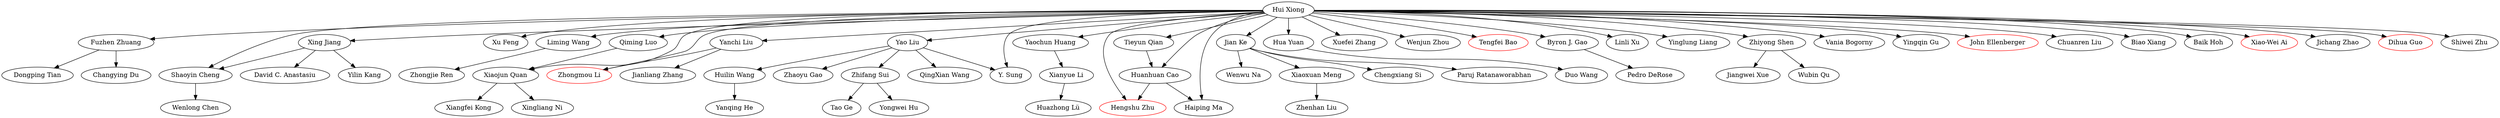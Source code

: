 strict digraph G{
"Shaoyin Cheng" -> "Wenlong Chen"
"Fuzhen Zhuang" -> "Changying Du"
"Hui Xiong" -> "Shaoyin Cheng"
"Zhifang Sui" -> "Tao Ge"
"Hui Xiong" -> "Xu Feng"
"Hui Xiong" -> "Liming Wang"
"Xiaojun Quan" -> "Xiangfei Kong"
"Hui Xiong" -> "Zhongmou Li"
"Yao Liu" -> "QingXian Wang"
"Xiaojun Quan" -> "Xingliang Ni"
"Hui Xiong" -> "Yaochun Huang"
"Tieyun Qian" -> "Huanhuan Cao"
"Hui Xiong" -> "Fuzhen Zhuang"
"Xing Jiang" -> "David C. Anastasiu"
"Hui Xiong" -> "Jian Ke"
"Hui Xiong" -> "Tieyun Qian"
"Fuzhen Zhuang" -> "Dongping Tian"
"Xing Jiang" -> "Yilin Kang"
"Hui Xiong" -> "Hua Yuan"
"Yao Liu" -> "Y. Sung"
"Huilin Wang" -> "Yanqing He"
"Yao Liu" -> "Zhifang Sui"
"Hui Xiong" -> "Xuefei Zhang"
"Yaochun Huang" -> "Xianyue Li"
"Huanhuan Cao" -> "Hengshu Zhu"
"Xing Jiang" -> "Shaoyin Cheng"
"Jian Ke" -> "Chengxiang Si"
"Hui Xiong" -> "Hengshu Zhu"
"Hui Xiong" -> "Wenjun Zhou"
"Jian Ke" -> "Paruj Ratanaworabhan"
"Jian Ke" -> "Wenwu Na"
"Hui Xiong" -> "Tengfei Bao"
"Hua Yuan" -> "Duo Wang"
"Yanchi Liu" -> "Zhongmou Li"
"Hui Xiong" -> "Byron J. Gao"
"Hui Xiong" -> "Linli Xu"
"Yao Liu" -> "Huilin Wang"
"Huanhuan Cao" -> "Haiping Ma"
"Hui Xiong" -> "Yinglung Liang"
"Zhiyong Shen" -> "Jiangwei Xue"
"Yanchi Liu" -> "Jianliang Zhang"
"Qiming Luo" -> "Xiaojun Quan"
"Xianyue Li" -> "Huazhong Lü"
"Hui Xiong" -> "Vania Bogorny"
"Hui Xiong" -> "Yingqin Gu"
"Hui Xiong" -> "John Ellenberger"
"Hui Xiong" -> "Chuanren Liu"
"Hui Xiong" -> "Huanhuan Cao"
"Xiaoxuan Meng" -> "Zhenhan Liu"
"Hui Xiong" -> "Yao Liu"
"Yao Liu" -> "Zhaoyu Gao"
"Hui Xiong" -> "Yanchi Liu"
"Zhiyong Shen" -> "Wubin Qu"
"Hui Xiong" -> "Zhiyong Shen"
"Hui Xiong" -> "Xing Jiang"
"Hui Xiong" -> "Haiping Ma"
"Jian Ke" -> "Xiaoxuan Meng"
"Liming Wang" -> "Zhongjie Ren"
"Hui Xiong" -> "Y. Sung"
"Hui Xiong" -> "Xiaojun Quan"
"Hui Xiong" -> "Biao Xiang"
"Hui Xiong" -> "Baik Hoh"
"Hui Xiong" -> "Qiming Luo"
"Hui Xiong" -> "Xiao-Wei Ai"
"Byron J. Gao" -> "Pedro DeRose"
"Hui Xiong" -> "Jichang Zhao"
"Zhifang Sui" -> "Yongwei Hu"
"Hui Xiong" -> "Dihua Guo"
"Hui Xiong" -> "Shiwei Zhu"
"John Ellenberger" [color = red]"Tengfei Bao" [color = red]"Zhongmou Li" [color = red]"Xiao-Wei Ai" [color = red]"Dihua Guo" [color = red]"Hengshu Zhu" [color = red]}